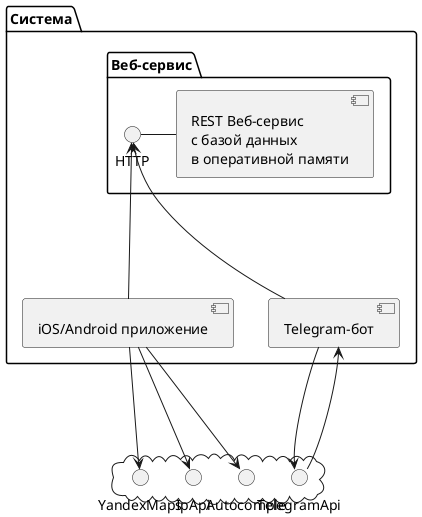 @startuml
skinparam componentStyle uml2

package "Система" {
    package "Веб-сервис" {
        HTTP - [REST Веб-сервис\nс базой данных\nв оперативной памяти]
    }

    [iOS/Android приложение] -up--> HTTP

    [Telegram-бот] -up--> HTTP
}

cloud {
    [iOS/Android приложение] -> YandexMaps
    [iOS/Android приложение] -> IpApi
    [iOS/Android приложение] -> Autocomple
    [Telegram-бот] -down--> TelegramApi
    TelegramApi -up--> [Telegram-бот]
}

@enduml